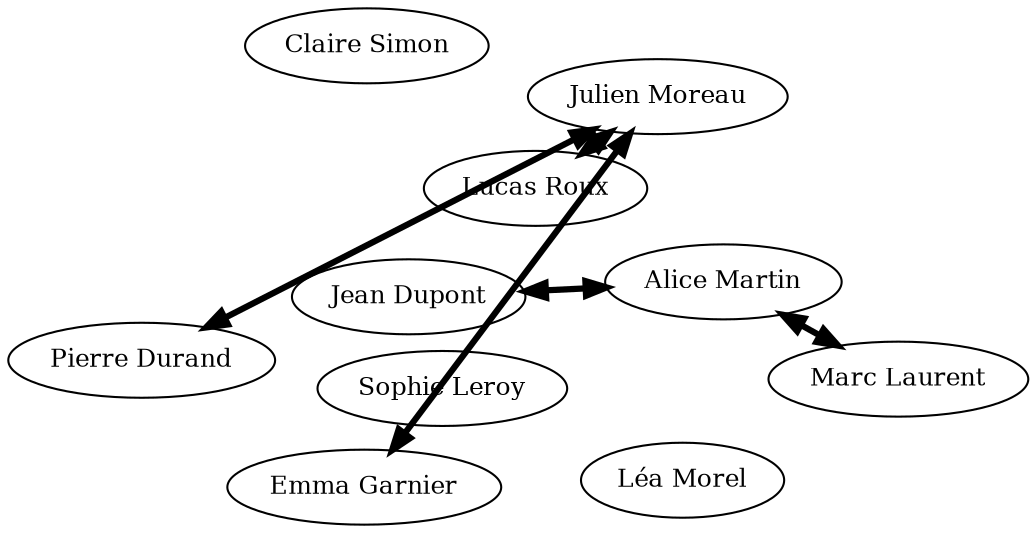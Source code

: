 digraph G {
    layout=neato;
    overlap=false;
    graph [dpi=300];
    "Jean Dupont" [pos="0,0!",label="Jean Dupont", fontsize=12];
    "Alice Martin" [pos="0,0!",label="Alice Martin", fontsize=12];
    "Pierre Durand" [pos="0,0!",label="Pierre Durand", fontsize=12];
    "Julien Moreau" [pos="0,0!",label="Julien Moreau", fontsize=12];
    "Sophie Leroy" [pos="0,0!",label="Sophie Leroy", fontsize=12];
    "Marc Laurent" [pos="0,0!",label="Marc Laurent", fontsize=12];
    "Emma Garnier" [pos="0,0!",label="Emma Garnier", fontsize=12];
    "Claire Simon" [pos="0,0!",label="Claire Simon", fontsize=12];
    "Léa Morel" [pos="0,0!",label="Léa Morel", fontsize=12];
    "Lucas Roux" [pos="0,0!",label="Lucas Roux", fontsize=12];
    "Jean Dupont" -> "Alice Martin" [dir="both", color="black", penwidth=3, style=bold];
    "Pierre Durand" -> "Julien Moreau" [dir="both", color="black", penwidth=3, style=bold];
    "Julien Moreau" -> "Emma Garnier" [dir="both", color="black", penwidth=3, style=bold];
    "Marc Laurent" -> "Alice Martin" [dir="both", color="black", penwidth=3, style=bold];
    "Lucas Roux" -> "Julien Moreau" [dir="both", color="black", penwidth=3, style=bold];
}
